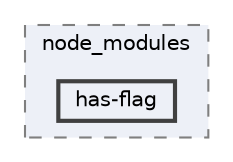 digraph "pkiclassroomrescheduler/src/main/frontend/node_modules/coa/node_modules/has-flag"
{
 // LATEX_PDF_SIZE
  bgcolor="transparent";
  edge [fontname=Helvetica,fontsize=10,labelfontname=Helvetica,labelfontsize=10];
  node [fontname=Helvetica,fontsize=10,shape=box,height=0.2,width=0.4];
  compound=true
  subgraph clusterdir_117d3a389e6b912ec02f6f83c4b835e2 {
    graph [ bgcolor="#edf0f7", pencolor="grey50", label="node_modules", fontname=Helvetica,fontsize=10 style="filled,dashed", URL="dir_117d3a389e6b912ec02f6f83c4b835e2.html",tooltip=""]
  dir_6eadb2b08ba3c7b681acc99847e67ad7 [label="has-flag", fillcolor="#edf0f7", color="grey25", style="filled,bold", URL="dir_6eadb2b08ba3c7b681acc99847e67ad7.html",tooltip=""];
  }
}
